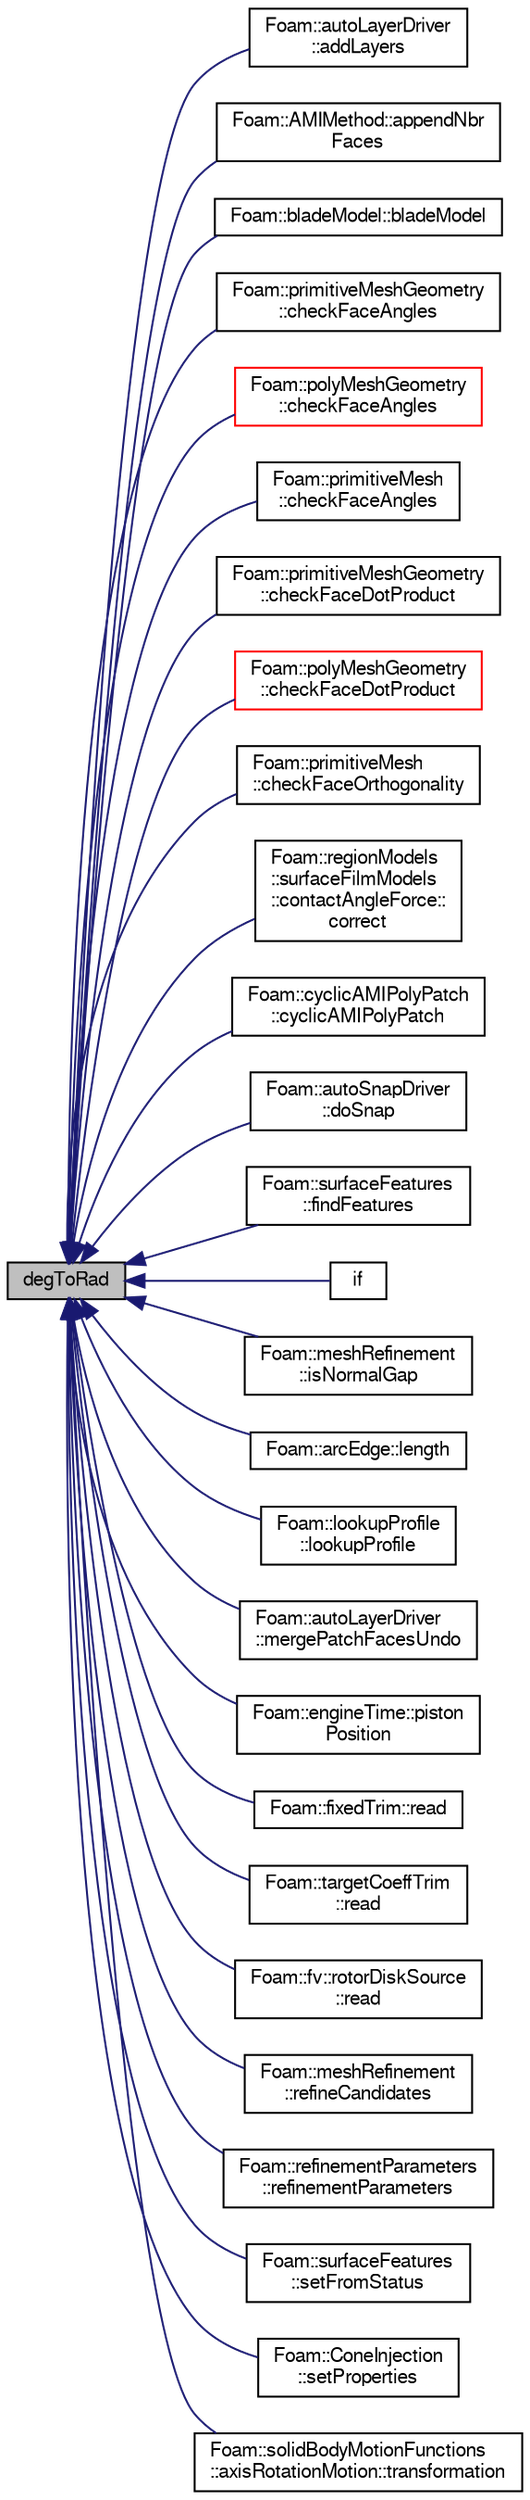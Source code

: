 digraph "degToRad"
{
  bgcolor="transparent";
  edge [fontname="FreeSans",fontsize="10",labelfontname="FreeSans",labelfontsize="10"];
  node [fontname="FreeSans",fontsize="10",shape=record];
  rankdir="LR";
  Node1 [label="degToRad",height=0.2,width=0.4,color="black", fillcolor="grey75", style="filled" fontcolor="black"];
  Node1 -> Node2 [dir="back",color="midnightblue",fontsize="10",style="solid",fontname="FreeSans"];
  Node2 [label="Foam::autoLayerDriver\l::addLayers",height=0.2,width=0.4,color="black",URL="$a00075.html#a2654851d1ffedc26e8ff1424f7097ba6",tooltip="Add cell layers. "];
  Node1 -> Node3 [dir="back",color="midnightblue",fontsize="10",style="solid",fontname="FreeSans"];
  Node3 [label="Foam::AMIMethod::appendNbr\lFaces",height=0.2,width=0.4,color="black",URL="$a00045.html#ac10540a0cbe6128381718f251537a166",tooltip="Add faces neighbouring faceI to the ID list. "];
  Node1 -> Node4 [dir="back",color="midnightblue",fontsize="10",style="solid",fontname="FreeSans"];
  Node4 [label="Foam::bladeModel::bladeModel",height=0.2,width=0.4,color="black",URL="$a00128.html#ad76aaa89a464944047ede7ef53c29579",tooltip="Constructor. "];
  Node1 -> Node5 [dir="back",color="midnightblue",fontsize="10",style="solid",fontname="FreeSans"];
  Node5 [label="Foam::primitiveMeshGeometry\l::checkFaceAngles",height=0.2,width=0.4,color="black",URL="$a01912.html#a1e53fa2de621f051c1777b67d71e354c"];
  Node1 -> Node6 [dir="back",color="midnightblue",fontsize="10",style="solid",fontname="FreeSans"];
  Node6 [label="Foam::polyMeshGeometry\l::checkFaceAngles",height=0.2,width=0.4,color="red",URL="$a01865.html#a54a9bc2a85ca197cef7b133c51ec94b4",tooltip="See primitiveMesh. "];
  Node1 -> Node7 [dir="back",color="midnightblue",fontsize="10",style="solid",fontname="FreeSans"];
  Node7 [label="Foam::primitiveMesh\l::checkFaceAngles",height=0.2,width=0.4,color="black",URL="$a01911.html#a0ad74d466968f0e920d9a0d713727e56",tooltip="Check face angles. "];
  Node1 -> Node8 [dir="back",color="midnightblue",fontsize="10",style="solid",fontname="FreeSans"];
  Node8 [label="Foam::primitiveMeshGeometry\l::checkFaceDotProduct",height=0.2,width=0.4,color="black",URL="$a01912.html#abe689b0ea95babc2086677dec53f57f2"];
  Node1 -> Node9 [dir="back",color="midnightblue",fontsize="10",style="solid",fontname="FreeSans"];
  Node9 [label="Foam::polyMeshGeometry\l::checkFaceDotProduct",height=0.2,width=0.4,color="red",URL="$a01865.html#a5014e575335db939bc66eb2fe32ac48f",tooltip="See primitiveMesh. "];
  Node1 -> Node10 [dir="back",color="midnightblue",fontsize="10",style="solid",fontname="FreeSans"];
  Node10 [label="Foam::primitiveMesh\l::checkFaceOrthogonality",height=0.2,width=0.4,color="black",URL="$a01911.html#a53c93950456aabcf95d28e5892635876",tooltip="Check for non-orthogonality. "];
  Node1 -> Node11 [dir="back",color="midnightblue",fontsize="10",style="solid",fontname="FreeSans"];
  Node11 [label="Foam::regionModels\l::surfaceFilmModels\l::contactAngleForce::\lcorrect",height=0.2,width=0.4,color="black",URL="$a00380.html#ae8286cb1594f9b26a1c5291173459307",tooltip="Correct. "];
  Node1 -> Node12 [dir="back",color="midnightblue",fontsize="10",style="solid",fontname="FreeSans"];
  Node12 [label="Foam::cyclicAMIPolyPatch\l::cyclicAMIPolyPatch",height=0.2,width=0.4,color="black",URL="$a00453.html#aea789b13addb63ac3e355b5796829da8",tooltip="Construct from dictionary. "];
  Node1 -> Node13 [dir="back",color="midnightblue",fontsize="10",style="solid",fontname="FreeSans"];
  Node13 [label="Foam::autoSnapDriver\l::doSnap",height=0.2,width=0.4,color="black",URL="$a00079.html#adf0870a8be4483ecdb73b26b20d027ee"];
  Node1 -> Node14 [dir="back",color="midnightblue",fontsize="10",style="solid",fontname="FreeSans"];
  Node14 [label="Foam::surfaceFeatures\l::findFeatures",height=0.2,width=0.4,color="black",URL="$a02409.html#a104ad1549afa89b0b6ae590fda99816a",tooltip="Find feature edges using provided included angle. "];
  Node1 -> Node15 [dir="back",color="midnightblue",fontsize="10",style="solid",fontname="FreeSans"];
  Node15 [label="if",height=0.2,width=0.4,color="black",URL="$a03529.html#a6a1d5194de861361e42d7b0119753bb0"];
  Node1 -> Node16 [dir="back",color="midnightblue",fontsize="10",style="solid",fontname="FreeSans"];
  Node16 [label="Foam::meshRefinement\l::isNormalGap",height=0.2,width=0.4,color="black",URL="$a01428.html#ab0288b47650144aaf44e9cd32a9ddefa",tooltip="Is local topology a small gap normal to the test vector. "];
  Node1 -> Node17 [dir="back",color="midnightblue",fontsize="10",style="solid",fontname="FreeSans"];
  Node17 [label="Foam::arcEdge::length",height=0.2,width=0.4,color="black",URL="$a00059.html#a8b35735b5afe7675bdb73473a5a23d90",tooltip="Return the length of the curve. "];
  Node1 -> Node18 [dir="back",color="midnightblue",fontsize="10",style="solid",fontname="FreeSans"];
  Node18 [label="Foam::lookupProfile\l::lookupProfile",height=0.2,width=0.4,color="black",URL="$a01341.html#a6f7921c2a8451fb5d1588727f0cf8551",tooltip="Constructor. "];
  Node1 -> Node19 [dir="back",color="midnightblue",fontsize="10",style="solid",fontname="FreeSans"];
  Node19 [label="Foam::autoLayerDriver\l::mergePatchFacesUndo",height=0.2,width=0.4,color="black",URL="$a00075.html#a84ecedbf634ce64d783a6ebf25a2efec",tooltip="Merge patch faces on same cell. "];
  Node1 -> Node20 [dir="back",color="midnightblue",fontsize="10",style="solid",fontname="FreeSans"];
  Node20 [label="Foam::engineTime::piston\lPosition",height=0.2,width=0.4,color="black",URL="$a00617.html#a6240bb57a642629a0f4a6dec6e7494fd",tooltip="Calculate the piston position from the engine geometry. "];
  Node1 -> Node21 [dir="back",color="midnightblue",fontsize="10",style="solid",fontname="FreeSans"];
  Node21 [label="Foam::fixedTrim::read",height=0.2,width=0.4,color="black",URL="$a00811.html#a428788b96f9f592ba1fa5b37c25ac749",tooltip="Read. "];
  Node1 -> Node22 [dir="back",color="midnightblue",fontsize="10",style="solid",fontname="FreeSans"];
  Node22 [label="Foam::targetCoeffTrim\l::read",height=0.2,width=0.4,color="black",URL="$a02486.html#a428788b96f9f592ba1fa5b37c25ac749",tooltip="Read. "];
  Node1 -> Node23 [dir="back",color="midnightblue",fontsize="10",style="solid",fontname="FreeSans"];
  Node23 [label="Foam::fv::rotorDiskSource\l::read",height=0.2,width=0.4,color="black",URL="$a02158.html#a6ce0c64db98eb6144d363dbfc86104eb",tooltip="Read source dictionary. "];
  Node1 -> Node24 [dir="back",color="midnightblue",fontsize="10",style="solid",fontname="FreeSans"];
  Node24 [label="Foam::meshRefinement\l::refineCandidates",height=0.2,width=0.4,color="black",URL="$a01428.html#a658a785c0fc497c6e8c2be3d34c91f1e",tooltip="Calculate list of cells to refine. "];
  Node1 -> Node25 [dir="back",color="midnightblue",fontsize="10",style="solid",fontname="FreeSans"];
  Node25 [label="Foam::refinementParameters\l::refinementParameters",height=0.2,width=0.4,color="black",URL="$a02053.html#a034a6c727dd370424501b580ebf0ddc7",tooltip="Construct from dictionary - new syntax. "];
  Node1 -> Node26 [dir="back",color="midnightblue",fontsize="10",style="solid",fontname="FreeSans"];
  Node26 [label="Foam::surfaceFeatures\l::setFromStatus",height=0.2,width=0.4,color="black",URL="$a02409.html#a3ec4130a2f02e6be2ba97774910eb125",tooltip="Set from status per edge. "];
  Node1 -> Node27 [dir="back",color="midnightblue",fontsize="10",style="solid",fontname="FreeSans"];
  Node27 [label="Foam::ConeInjection\l::setProperties",height=0.2,width=0.4,color="black",URL="$a00328.html#a9c29fb14e9bea94ae75c185efe894b00",tooltip="Set the parcel properties. "];
  Node1 -> Node28 [dir="back",color="midnightblue",fontsize="10",style="solid",fontname="FreeSans"];
  Node28 [label="Foam::solidBodyMotionFunctions\l::axisRotationMotion::transformation",height=0.2,width=0.4,color="black",URL="$a00084.html#a81f0dd436b8f71ebb3ed3d093d828a2f",tooltip="Return the solid-body motion transformation septernion. "];
}
